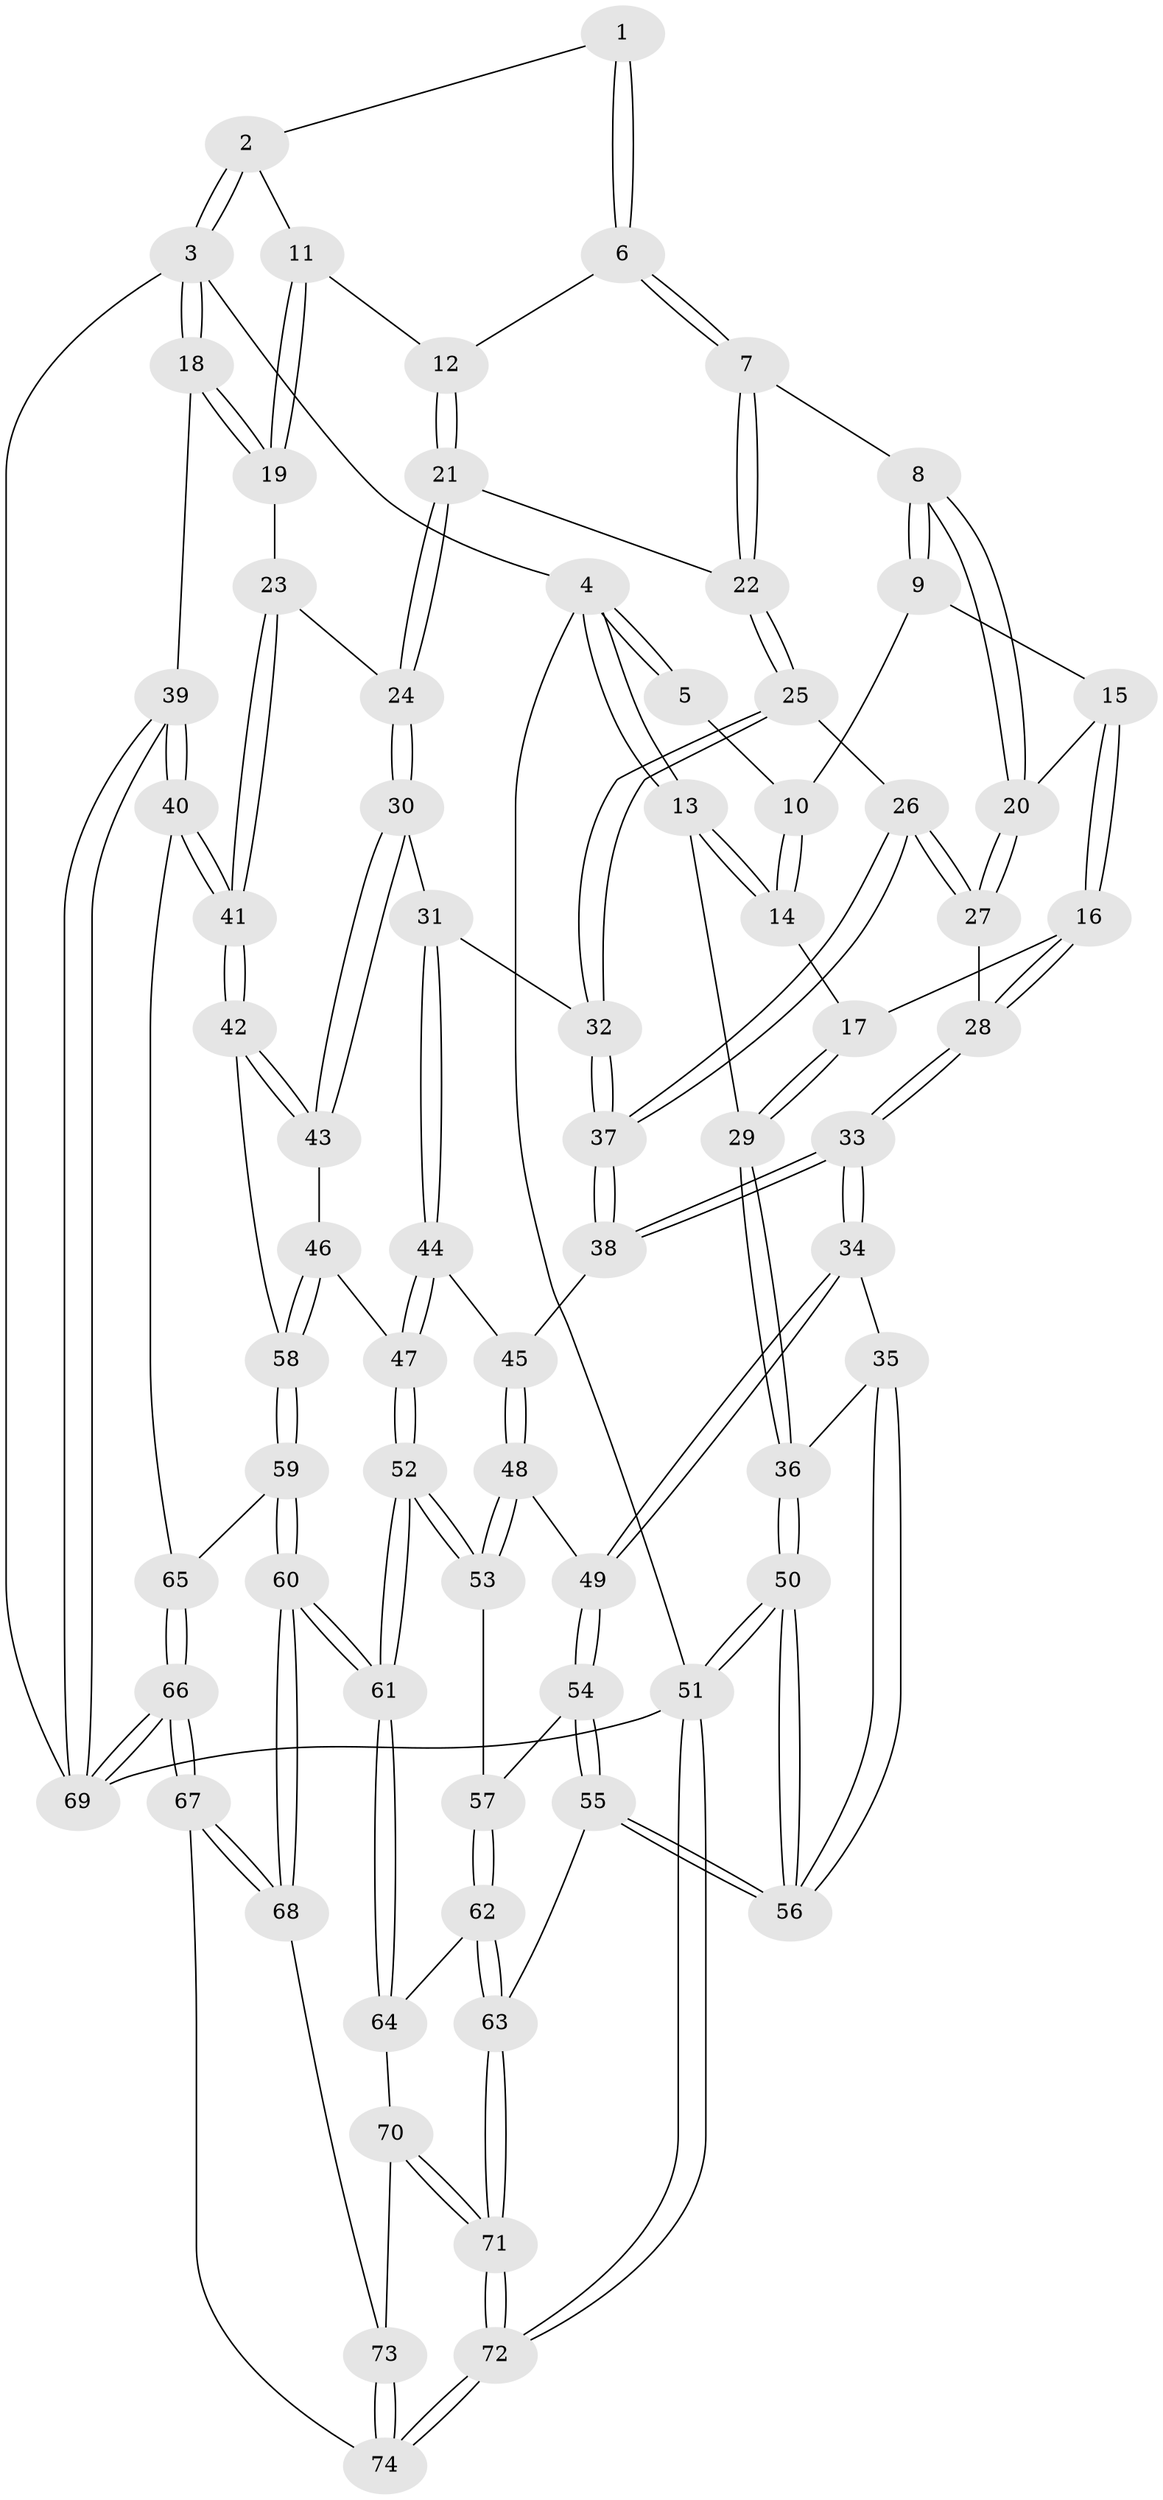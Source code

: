 // Generated by graph-tools (version 1.1) at 2025/03/03/09/25 03:03:14]
// undirected, 74 vertices, 182 edges
graph export_dot {
graph [start="1"]
  node [color=gray90,style=filled];
  1 [pos="+0.48327991661465375+0"];
  2 [pos="+0.8963186574522173+0"];
  3 [pos="+1+0"];
  4 [pos="+0+0"];
  5 [pos="+0.21638373648559492+0"];
  6 [pos="+0.4922002069971009+0"];
  7 [pos="+0.48212708267508664+0.08270130621045063"];
  8 [pos="+0.435485796732866+0.11542752307459028"];
  9 [pos="+0.23296833060669797+0.04108791253997033"];
  10 [pos="+0.19830079798040398+0.00846859960577203"];
  11 [pos="+0.7885549800903642+0.08401527145768395"];
  12 [pos="+0.7602878465264433+0.10312641197554653"];
  13 [pos="+0+0.22781062272780997"];
  14 [pos="+0.1802592563172595+0.04190481871877985"];
  15 [pos="+0.29527215056652506+0.14628185496214038"];
  16 [pos="+0.20532885249576802+0.2069366008531844"];
  17 [pos="+0.19195303516963377+0.20161108631309335"];
  18 [pos="+1+0.20414701525290263"];
  19 [pos="+1+0.22987666426334263"];
  20 [pos="+0.4062686001404449+0.14374954880489868"];
  21 [pos="+0.7303639944961922+0.1404097549945681"];
  22 [pos="+0.5604212824957705+0.1643522516927665"];
  23 [pos="+0.877395681453661+0.3173983363819974"];
  24 [pos="+0.780820395611426+0.3469791577772619"];
  25 [pos="+0.569599488629328+0.25787488823174165"];
  26 [pos="+0.39606897945069097+0.3237865760526931"];
  27 [pos="+0.38815597079730235+0.20080903822165255"];
  28 [pos="+0.24573479615045518+0.26251707614730263"];
  29 [pos="+0+0.2904682227871868"];
  30 [pos="+0.740401750304985+0.38778289597399607"];
  31 [pos="+0.6470969143539828+0.3719678284359924"];
  32 [pos="+0.6017335602414381+0.3177526405597248"];
  33 [pos="+0.2822052126607651+0.42946344083912436"];
  34 [pos="+0.24474022280142663+0.45213116897174027"];
  35 [pos="+0.19238030959745134+0.45103102504872633"];
  36 [pos="+0+0.328391651946372"];
  37 [pos="+0.35998085809136454+0.40614828850865403"];
  38 [pos="+0.3481908183519931+0.4245081262918779"];
  39 [pos="+1+0.6830774429593973"];
  40 [pos="+1+0.6753277320416207"];
  41 [pos="+1+0.6471536120435851"];
  42 [pos="+1+0.6458161479786296"];
  43 [pos="+0.760779047198096+0.4710203559305597"];
  44 [pos="+0.5133392252680967+0.49607558551759967"];
  45 [pos="+0.3813495180633779+0.4489700263841482"];
  46 [pos="+0.6811163583961366+0.6061744946715034"];
  47 [pos="+0.534024105040995+0.5561769530249955"];
  48 [pos="+0.39252844575634116+0.6093573742315413"];
  49 [pos="+0.259574192039487+0.6088230434403888"];
  50 [pos="+0+0.8912441817482241"];
  51 [pos="+0+1"];
  52 [pos="+0.4696202360840656+0.7036557999772947"];
  53 [pos="+0.44603771981981566+0.6996323652596981"];
  54 [pos="+0.24775194062837236+0.6930990076696878"];
  55 [pos="+0.16766350226616997+0.7836347308626928"];
  56 [pos="+0+0.8112121181303706"];
  57 [pos="+0.44440353729253734+0.7000418146516285"];
  58 [pos="+0.6974798665602301+0.6828921944581605"];
  59 [pos="+0.6574388519059089+0.7812581894972146"];
  60 [pos="+0.5871568185679501+0.8392025456550823"];
  61 [pos="+0.5768509009821128+0.8339627339220003"];
  62 [pos="+0.3141876425597318+0.8460175943996149"];
  63 [pos="+0.2638239526905071+0.845409384121781"];
  64 [pos="+0.40006289006515744+0.8809643025145913"];
  65 [pos="+0.8391895295070508+0.8180579071882018"];
  66 [pos="+0.8038310819921486+1"];
  67 [pos="+0.6862677489987384+1"];
  68 [pos="+0.6081048859044925+0.9396766137363086"];
  69 [pos="+1+1"];
  70 [pos="+0.39174711669959933+0.9194742394690174"];
  71 [pos="+0.29292912836004553+0.9948781032825366"];
  72 [pos="+0.2762848083175734+1"];
  73 [pos="+0.4032868939258436+0.9704086598206983"];
  74 [pos="+0.3337118137082768+1"];
  1 -- 2;
  1 -- 6;
  1 -- 6;
  2 -- 3;
  2 -- 3;
  2 -- 11;
  3 -- 4;
  3 -- 18;
  3 -- 18;
  3 -- 69;
  4 -- 5;
  4 -- 5;
  4 -- 13;
  4 -- 13;
  4 -- 51;
  5 -- 10;
  6 -- 7;
  6 -- 7;
  6 -- 12;
  7 -- 8;
  7 -- 22;
  7 -- 22;
  8 -- 9;
  8 -- 9;
  8 -- 20;
  8 -- 20;
  9 -- 10;
  9 -- 15;
  10 -- 14;
  10 -- 14;
  11 -- 12;
  11 -- 19;
  11 -- 19;
  12 -- 21;
  12 -- 21;
  13 -- 14;
  13 -- 14;
  13 -- 29;
  14 -- 17;
  15 -- 16;
  15 -- 16;
  15 -- 20;
  16 -- 17;
  16 -- 28;
  16 -- 28;
  17 -- 29;
  17 -- 29;
  18 -- 19;
  18 -- 19;
  18 -- 39;
  19 -- 23;
  20 -- 27;
  20 -- 27;
  21 -- 22;
  21 -- 24;
  21 -- 24;
  22 -- 25;
  22 -- 25;
  23 -- 24;
  23 -- 41;
  23 -- 41;
  24 -- 30;
  24 -- 30;
  25 -- 26;
  25 -- 32;
  25 -- 32;
  26 -- 27;
  26 -- 27;
  26 -- 37;
  26 -- 37;
  27 -- 28;
  28 -- 33;
  28 -- 33;
  29 -- 36;
  29 -- 36;
  30 -- 31;
  30 -- 43;
  30 -- 43;
  31 -- 32;
  31 -- 44;
  31 -- 44;
  32 -- 37;
  32 -- 37;
  33 -- 34;
  33 -- 34;
  33 -- 38;
  33 -- 38;
  34 -- 35;
  34 -- 49;
  34 -- 49;
  35 -- 36;
  35 -- 56;
  35 -- 56;
  36 -- 50;
  36 -- 50;
  37 -- 38;
  37 -- 38;
  38 -- 45;
  39 -- 40;
  39 -- 40;
  39 -- 69;
  39 -- 69;
  40 -- 41;
  40 -- 41;
  40 -- 65;
  41 -- 42;
  41 -- 42;
  42 -- 43;
  42 -- 43;
  42 -- 58;
  43 -- 46;
  44 -- 45;
  44 -- 47;
  44 -- 47;
  45 -- 48;
  45 -- 48;
  46 -- 47;
  46 -- 58;
  46 -- 58;
  47 -- 52;
  47 -- 52;
  48 -- 49;
  48 -- 53;
  48 -- 53;
  49 -- 54;
  49 -- 54;
  50 -- 51;
  50 -- 51;
  50 -- 56;
  50 -- 56;
  51 -- 72;
  51 -- 72;
  51 -- 69;
  52 -- 53;
  52 -- 53;
  52 -- 61;
  52 -- 61;
  53 -- 57;
  54 -- 55;
  54 -- 55;
  54 -- 57;
  55 -- 56;
  55 -- 56;
  55 -- 63;
  57 -- 62;
  57 -- 62;
  58 -- 59;
  58 -- 59;
  59 -- 60;
  59 -- 60;
  59 -- 65;
  60 -- 61;
  60 -- 61;
  60 -- 68;
  60 -- 68;
  61 -- 64;
  61 -- 64;
  62 -- 63;
  62 -- 63;
  62 -- 64;
  63 -- 71;
  63 -- 71;
  64 -- 70;
  65 -- 66;
  65 -- 66;
  66 -- 67;
  66 -- 67;
  66 -- 69;
  66 -- 69;
  67 -- 68;
  67 -- 68;
  67 -- 74;
  68 -- 73;
  70 -- 71;
  70 -- 71;
  70 -- 73;
  71 -- 72;
  71 -- 72;
  72 -- 74;
  72 -- 74;
  73 -- 74;
  73 -- 74;
}
